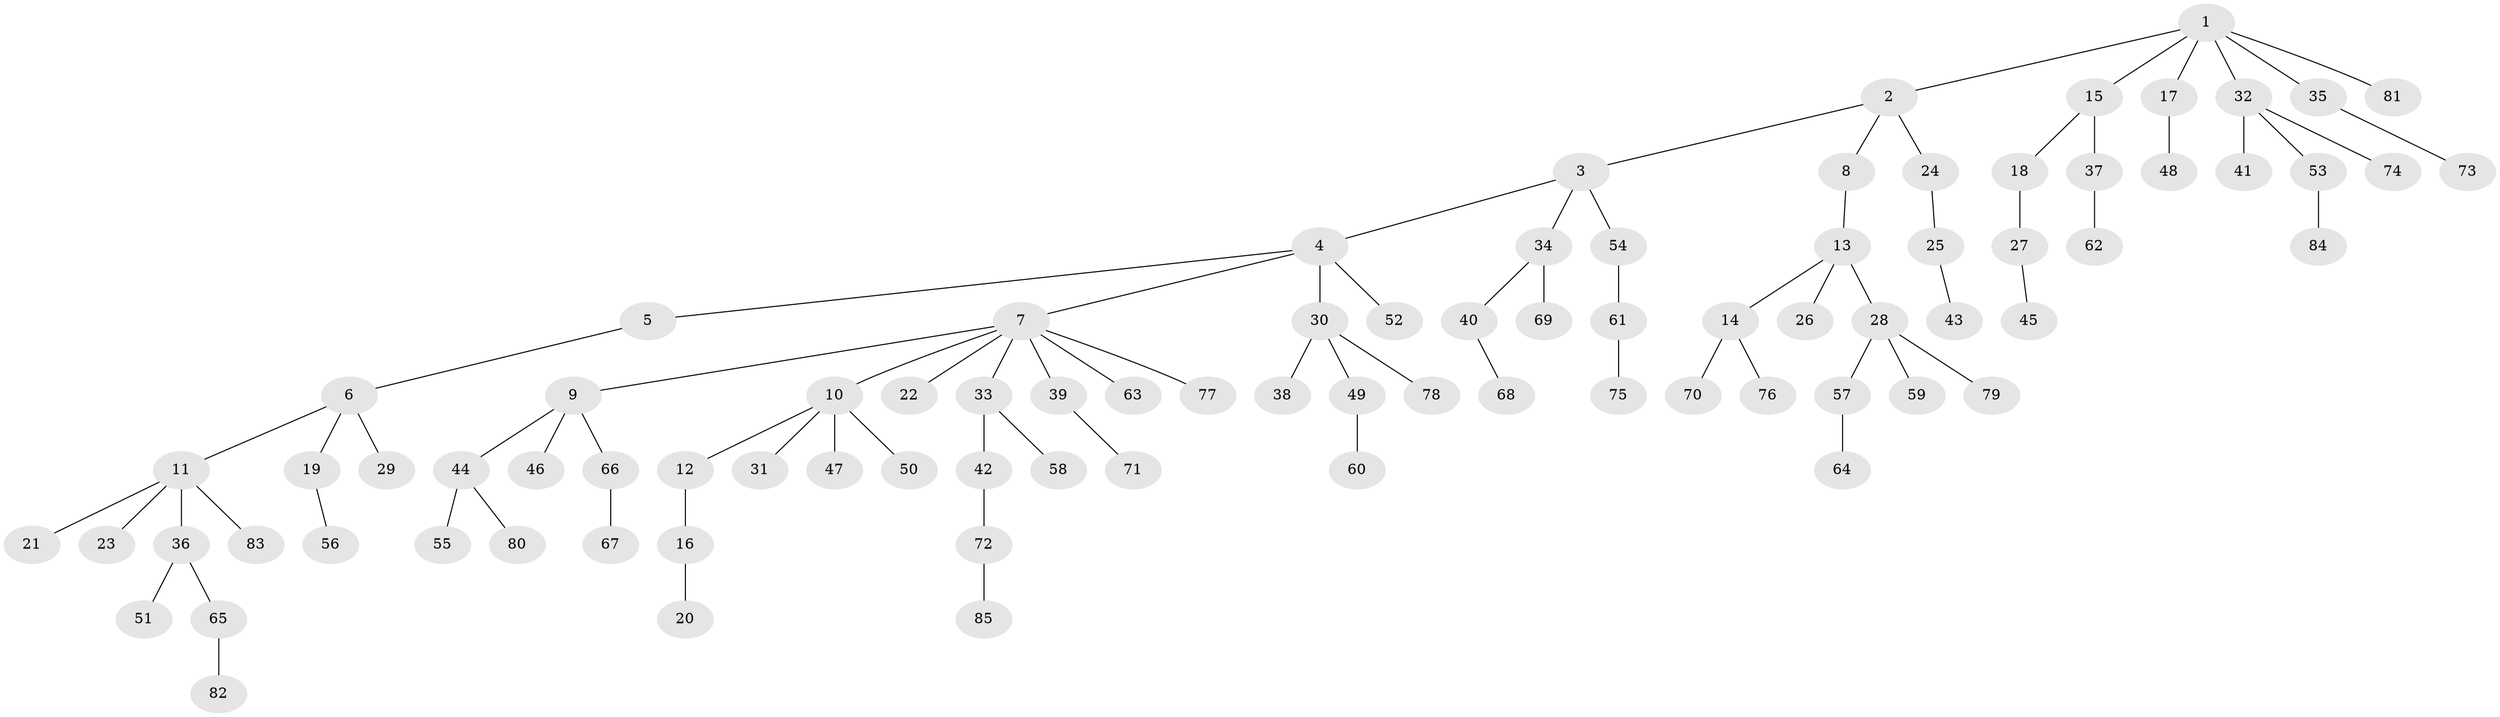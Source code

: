 // Generated by graph-tools (version 1.1) at 2025/11/02/27/25 16:11:28]
// undirected, 85 vertices, 84 edges
graph export_dot {
graph [start="1"]
  node [color=gray90,style=filled];
  1;
  2;
  3;
  4;
  5;
  6;
  7;
  8;
  9;
  10;
  11;
  12;
  13;
  14;
  15;
  16;
  17;
  18;
  19;
  20;
  21;
  22;
  23;
  24;
  25;
  26;
  27;
  28;
  29;
  30;
  31;
  32;
  33;
  34;
  35;
  36;
  37;
  38;
  39;
  40;
  41;
  42;
  43;
  44;
  45;
  46;
  47;
  48;
  49;
  50;
  51;
  52;
  53;
  54;
  55;
  56;
  57;
  58;
  59;
  60;
  61;
  62;
  63;
  64;
  65;
  66;
  67;
  68;
  69;
  70;
  71;
  72;
  73;
  74;
  75;
  76;
  77;
  78;
  79;
  80;
  81;
  82;
  83;
  84;
  85;
  1 -- 2;
  1 -- 15;
  1 -- 17;
  1 -- 32;
  1 -- 35;
  1 -- 81;
  2 -- 3;
  2 -- 8;
  2 -- 24;
  3 -- 4;
  3 -- 34;
  3 -- 54;
  4 -- 5;
  4 -- 7;
  4 -- 30;
  4 -- 52;
  5 -- 6;
  6 -- 11;
  6 -- 19;
  6 -- 29;
  7 -- 9;
  7 -- 10;
  7 -- 22;
  7 -- 33;
  7 -- 39;
  7 -- 63;
  7 -- 77;
  8 -- 13;
  9 -- 44;
  9 -- 46;
  9 -- 66;
  10 -- 12;
  10 -- 31;
  10 -- 47;
  10 -- 50;
  11 -- 21;
  11 -- 23;
  11 -- 36;
  11 -- 83;
  12 -- 16;
  13 -- 14;
  13 -- 26;
  13 -- 28;
  14 -- 70;
  14 -- 76;
  15 -- 18;
  15 -- 37;
  16 -- 20;
  17 -- 48;
  18 -- 27;
  19 -- 56;
  24 -- 25;
  25 -- 43;
  27 -- 45;
  28 -- 57;
  28 -- 59;
  28 -- 79;
  30 -- 38;
  30 -- 49;
  30 -- 78;
  32 -- 41;
  32 -- 53;
  32 -- 74;
  33 -- 42;
  33 -- 58;
  34 -- 40;
  34 -- 69;
  35 -- 73;
  36 -- 51;
  36 -- 65;
  37 -- 62;
  39 -- 71;
  40 -- 68;
  42 -- 72;
  44 -- 55;
  44 -- 80;
  49 -- 60;
  53 -- 84;
  54 -- 61;
  57 -- 64;
  61 -- 75;
  65 -- 82;
  66 -- 67;
  72 -- 85;
}
